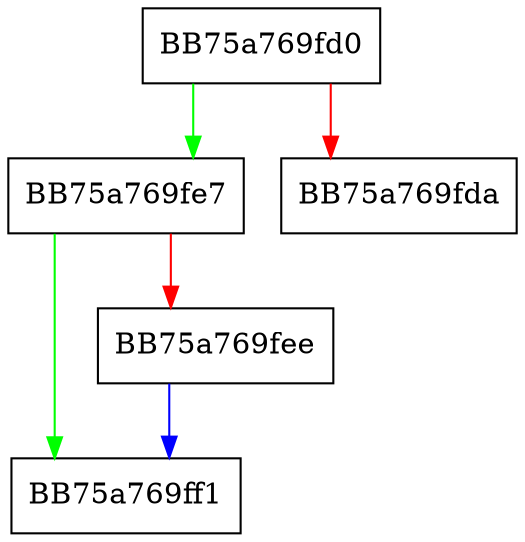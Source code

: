 digraph at {
  node [shape="box"];
  graph [splines=ortho];
  BB75a769fd0 -> BB75a769fe7 [color="green"];
  BB75a769fd0 -> BB75a769fda [color="red"];
  BB75a769fe7 -> BB75a769ff1 [color="green"];
  BB75a769fe7 -> BB75a769fee [color="red"];
  BB75a769fee -> BB75a769ff1 [color="blue"];
}